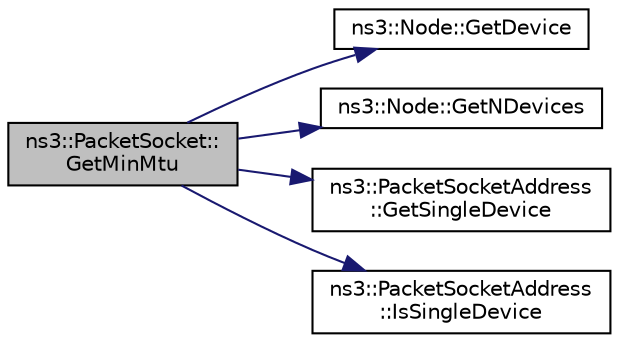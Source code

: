 digraph "ns3::PacketSocket::GetMinMtu"
{
 // LATEX_PDF_SIZE
  edge [fontname="Helvetica",fontsize="10",labelfontname="Helvetica",labelfontsize="10"];
  node [fontname="Helvetica",fontsize="10",shape=record];
  rankdir="LR";
  Node1 [label="ns3::PacketSocket::\lGetMinMtu",height=0.2,width=0.4,color="black", fillcolor="grey75", style="filled", fontcolor="black",tooltip="Get the minimum MTU supported by the NetDevices bound to a specific address."];
  Node1 -> Node2 [color="midnightblue",fontsize="10",style="solid",fontname="Helvetica"];
  Node2 [label="ns3::Node::GetDevice",height=0.2,width=0.4,color="black", fillcolor="white", style="filled",URL="$classns3_1_1_node.html#ad5e10d46d12a255573c53d5db0fc043b",tooltip="Retrieve the index-th NetDevice associated to this node."];
  Node1 -> Node3 [color="midnightblue",fontsize="10",style="solid",fontname="Helvetica"];
  Node3 [label="ns3::Node::GetNDevices",height=0.2,width=0.4,color="black", fillcolor="white", style="filled",URL="$classns3_1_1_node.html#ab160c405a94d258f6fc5e4e3fd33cecd",tooltip=" "];
  Node1 -> Node4 [color="midnightblue",fontsize="10",style="solid",fontname="Helvetica"];
  Node4 [label="ns3::PacketSocketAddress\l::GetSingleDevice",height=0.2,width=0.4,color="black", fillcolor="white", style="filled",URL="$classns3_1_1_packet_socket_address.html#ad2801c3e0cbffd53da178735df96a82b",tooltip="Get the device this address is bound to."];
  Node1 -> Node5 [color="midnightblue",fontsize="10",style="solid",fontname="Helvetica"];
  Node5 [label="ns3::PacketSocketAddress\l::IsSingleDevice",height=0.2,width=0.4,color="black", fillcolor="white", style="filled",URL="$classns3_1_1_packet_socket_address.html#a6128f95b8619e15aa267833c38c766d9",tooltip="Checks if the address is bound to a specified NetDevice."];
}
